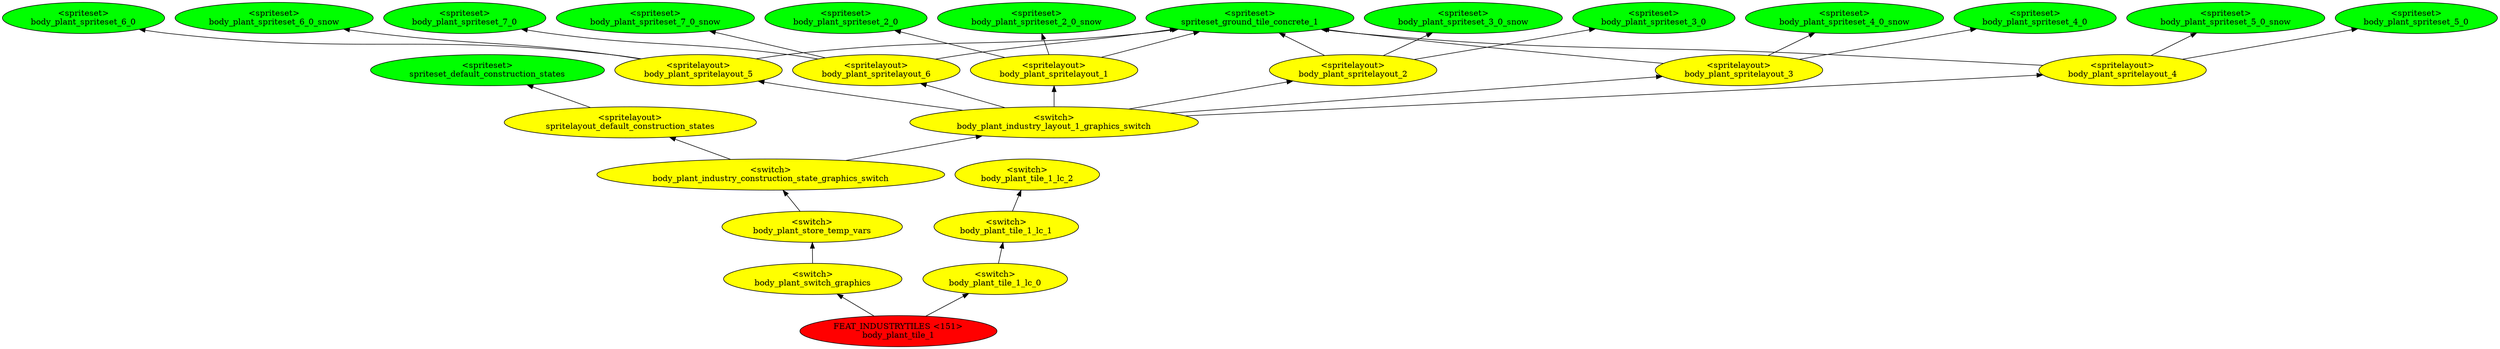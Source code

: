 digraph {
rankdir="BT"
spriteset_default_construction_states [fillcolor=green style="filled" label="<spriteset>\nspriteset_default_construction_states"]
spritelayout_default_construction_states [fillcolor=yellow style="filled" label="<spritelayout>\nspritelayout_default_construction_states"]
spriteset_ground_tile_concrete_1 [fillcolor=green style="filled" label="<spriteset>\nspriteset_ground_tile_concrete_1"]
body_plant_spriteset_2_0 [fillcolor=green style="filled" label="<spriteset>\nbody_plant_spriteset_2_0"]
body_plant_spriteset_2_0_snow [fillcolor=green style="filled" label="<spriteset>\nbody_plant_spriteset_2_0_snow"]
body_plant_spriteset_3_0 [fillcolor=green style="filled" label="<spriteset>\nbody_plant_spriteset_3_0"]
body_plant_spriteset_3_0_snow [fillcolor=green style="filled" label="<spriteset>\nbody_plant_spriteset_3_0_snow"]
body_plant_spriteset_4_0 [fillcolor=green style="filled" label="<spriteset>\nbody_plant_spriteset_4_0"]
body_plant_spriteset_4_0_snow [fillcolor=green style="filled" label="<spriteset>\nbody_plant_spriteset_4_0_snow"]
body_plant_spriteset_5_0 [fillcolor=green style="filled" label="<spriteset>\nbody_plant_spriteset_5_0"]
body_plant_spriteset_5_0_snow [fillcolor=green style="filled" label="<spriteset>\nbody_plant_spriteset_5_0_snow"]
body_plant_spriteset_6_0 [fillcolor=green style="filled" label="<spriteset>\nbody_plant_spriteset_6_0"]
body_plant_spriteset_6_0_snow [fillcolor=green style="filled" label="<spriteset>\nbody_plant_spriteset_6_0_snow"]
body_plant_spriteset_7_0 [fillcolor=green style="filled" label="<spriteset>\nbody_plant_spriteset_7_0"]
body_plant_spriteset_7_0_snow [fillcolor=green style="filled" label="<spriteset>\nbody_plant_spriteset_7_0_snow"]
body_plant_spritelayout_1 [fillcolor=yellow style="filled" label="<spritelayout>\nbody_plant_spritelayout_1"]
body_plant_spritelayout_2 [fillcolor=yellow style="filled" label="<spritelayout>\nbody_plant_spritelayout_2"]
body_plant_spritelayout_3 [fillcolor=yellow style="filled" label="<spritelayout>\nbody_plant_spritelayout_3"]
body_plant_spritelayout_4 [fillcolor=yellow style="filled" label="<spritelayout>\nbody_plant_spritelayout_4"]
body_plant_spritelayout_5 [fillcolor=yellow style="filled" label="<spritelayout>\nbody_plant_spritelayout_5"]
body_plant_spritelayout_6 [fillcolor=yellow style="filled" label="<spritelayout>\nbody_plant_spritelayout_6"]
body_plant_industry_layout_1_graphics_switch [fillcolor=yellow style="filled" label="<switch>\nbody_plant_industry_layout_1_graphics_switch"]
body_plant_industry_construction_state_graphics_switch [fillcolor=yellow style="filled" label="<switch>\nbody_plant_industry_construction_state_graphics_switch"]
body_plant_store_temp_vars [fillcolor=yellow style="filled" label="<switch>\nbody_plant_store_temp_vars"]
body_plant_switch_graphics [fillcolor=yellow style="filled" label="<switch>\nbody_plant_switch_graphics"]
body_plant_tile_1_lc_2 [fillcolor=yellow style="filled" label="<switch>\nbody_plant_tile_1_lc_2"]
body_plant_tile_1_lc_1 [fillcolor=yellow style="filled" label="<switch>\nbody_plant_tile_1_lc_1"]
body_plant_tile_1_lc_0 [fillcolor=yellow style="filled" label="<switch>\nbody_plant_tile_1_lc_0"]
body_plant_tile_1 [fillcolor=red style="filled" label="FEAT_INDUSTRYTILES <151>\nbody_plant_tile_1"]
body_plant_spritelayout_2->body_plant_spriteset_3_0
body_plant_tile_1->body_plant_tile_1_lc_0
body_plant_industry_layout_1_graphics_switch->body_plant_spritelayout_5
body_plant_spritelayout_6->spriteset_ground_tile_concrete_1
body_plant_industry_construction_state_graphics_switch->body_plant_industry_layout_1_graphics_switch
body_plant_spritelayout_5->body_plant_spriteset_6_0
body_plant_industry_layout_1_graphics_switch->body_plant_spritelayout_3
body_plant_spritelayout_4->body_plant_spriteset_5_0_snow
body_plant_industry_construction_state_graphics_switch->spritelayout_default_construction_states
body_plant_spritelayout_1->body_plant_spriteset_2_0_snow
body_plant_spritelayout_3->spriteset_ground_tile_concrete_1
body_plant_spritelayout_5->body_plant_spriteset_6_0_snow
body_plant_spritelayout_2->body_plant_spriteset_3_0_snow
body_plant_spritelayout_4->spriteset_ground_tile_concrete_1
body_plant_spritelayout_5->spriteset_ground_tile_concrete_1
body_plant_industry_layout_1_graphics_switch->body_plant_spritelayout_1
body_plant_spritelayout_3->body_plant_spriteset_4_0_snow
body_plant_tile_1_lc_0->body_plant_tile_1_lc_1
body_plant_spritelayout_4->body_plant_spriteset_5_0
body_plant_spritelayout_6->body_plant_spriteset_7_0
body_plant_spritelayout_1->spriteset_ground_tile_concrete_1
body_plant_spritelayout_2->spriteset_ground_tile_concrete_1
body_plant_store_temp_vars->body_plant_industry_construction_state_graphics_switch
body_plant_industry_layout_1_graphics_switch->body_plant_spritelayout_2
body_plant_tile_1_lc_1->body_plant_tile_1_lc_2
body_plant_tile_1->body_plant_switch_graphics
body_plant_spritelayout_3->body_plant_spriteset_4_0
body_plant_industry_layout_1_graphics_switch->body_plant_spritelayout_4
spritelayout_default_construction_states->spriteset_default_construction_states
body_plant_spritelayout_1->body_plant_spriteset_2_0
body_plant_switch_graphics->body_plant_store_temp_vars
body_plant_spritelayout_6->body_plant_spriteset_7_0_snow
body_plant_industry_layout_1_graphics_switch->body_plant_spritelayout_6
}
